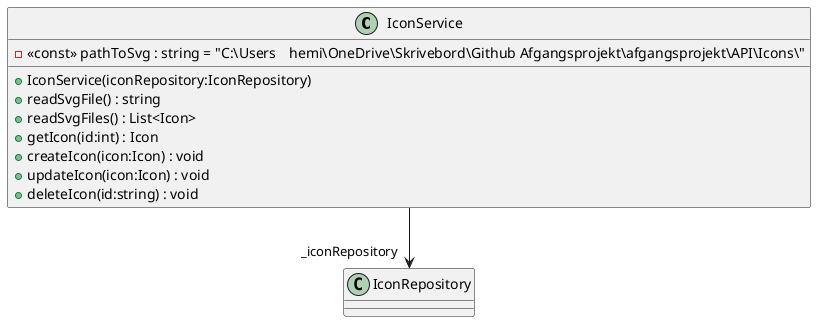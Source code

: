 @startuml
class IconService {
    - <<const>> pathToSvg : string = "C:\\Users\\themi\\OneDrive\\Skrivebord\\Github Afgangsprojekt\\afgangsprojekt\\API\\Icons\\"
    + IconService(iconRepository:IconRepository)
    + readSvgFile() : string
    + readSvgFiles() : List<Icon>
    + getIcon(id:int) : Icon
    + createIcon(icon:Icon) : void
    + updateIcon(icon:Icon) : void
    + deleteIcon(id:string) : void
}
IconService --> "_iconRepository" IconRepository
@enduml

